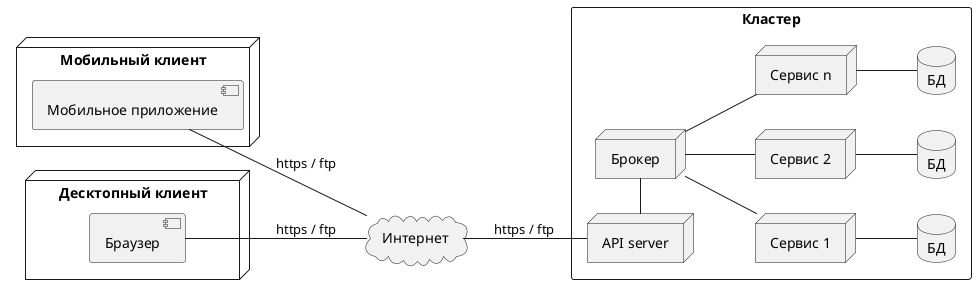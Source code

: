 ﻿@startuml
'https://plantuml.com/deployment-diagram

left to right direction

rectangle "Кластер" as cluster {
    node "API server" as api_server
    node "Брокер" as broker
    api_server -right- broker
    
    node "Сервис 1" as service_1
    broker -- service_1
    database "БД" as db_1 
    service_1 -- db_1
    
    
    node "Сервис 2" as service_2
    broker -- service_2
    database "БД" as db_2 
    service_2 -- db_2
        
    node "Сервис n" as service_n
    broker -- service_n
    database "БД" as db_n 
    service_n -- db_n
    
}

cloud "Интернет" as internet
api_server -up- internet : https / ftp

node "Мобильный клиент" as mobile_client {
    component "Мобильное приложение" as mobile_app
}
internet -up- mobile_app : https / ftp

node "Десктопный клиент" as desktop_client {
    component "Браузер" as browser
}
internet -up- browser : https / ftp

@enduml